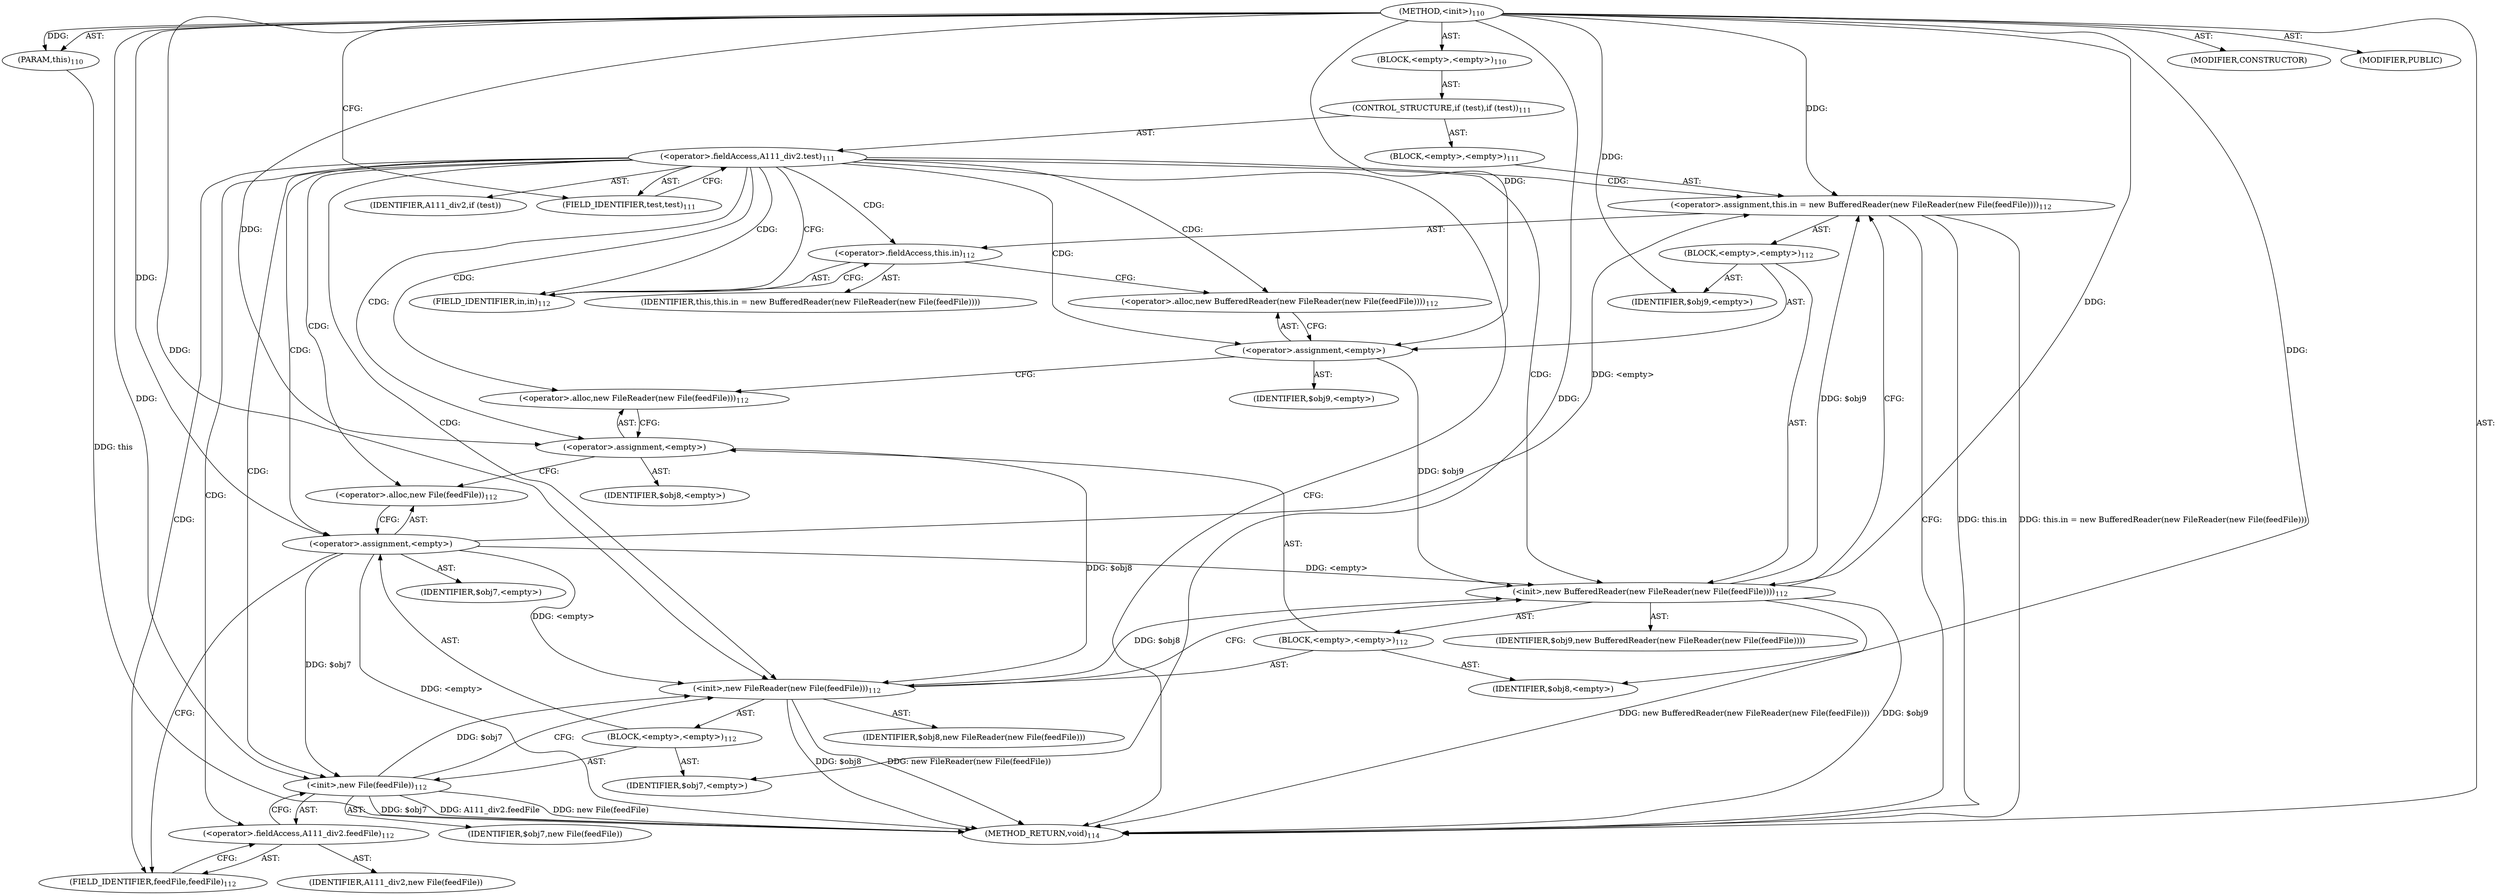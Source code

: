 digraph "&lt;init&gt;" {  
"363" [label = <(METHOD,&lt;init&gt;)<SUB>110</SUB>> ]
"364" [label = <(PARAM,this)<SUB>110</SUB>> ]
"365" [label = <(BLOCK,&lt;empty&gt;,&lt;empty&gt;)<SUB>110</SUB>> ]
"366" [label = <(CONTROL_STRUCTURE,if (test),if (test))<SUB>111</SUB>> ]
"367" [label = <(&lt;operator&gt;.fieldAccess,A111_div2.test)<SUB>111</SUB>> ]
"368" [label = <(IDENTIFIER,A111_div2,if (test))> ]
"369" [label = <(FIELD_IDENTIFIER,test,test)<SUB>111</SUB>> ]
"370" [label = <(BLOCK,&lt;empty&gt;,&lt;empty&gt;)<SUB>111</SUB>> ]
"371" [label = <(&lt;operator&gt;.assignment,this.in = new BufferedReader(new FileReader(new File(feedFile))))<SUB>112</SUB>> ]
"372" [label = <(&lt;operator&gt;.fieldAccess,this.in)<SUB>112</SUB>> ]
"373" [label = <(IDENTIFIER,this,this.in = new BufferedReader(new FileReader(new File(feedFile))))> ]
"374" [label = <(FIELD_IDENTIFIER,in,in)<SUB>112</SUB>> ]
"375" [label = <(BLOCK,&lt;empty&gt;,&lt;empty&gt;)<SUB>112</SUB>> ]
"376" [label = <(&lt;operator&gt;.assignment,&lt;empty&gt;)> ]
"377" [label = <(IDENTIFIER,$obj9,&lt;empty&gt;)> ]
"378" [label = <(&lt;operator&gt;.alloc,new BufferedReader(new FileReader(new File(feedFile))))<SUB>112</SUB>> ]
"379" [label = <(&lt;init&gt;,new BufferedReader(new FileReader(new File(feedFile))))<SUB>112</SUB>> ]
"380" [label = <(IDENTIFIER,$obj9,new BufferedReader(new FileReader(new File(feedFile))))> ]
"381" [label = <(BLOCK,&lt;empty&gt;,&lt;empty&gt;)<SUB>112</SUB>> ]
"382" [label = <(&lt;operator&gt;.assignment,&lt;empty&gt;)> ]
"383" [label = <(IDENTIFIER,$obj8,&lt;empty&gt;)> ]
"384" [label = <(&lt;operator&gt;.alloc,new FileReader(new File(feedFile)))<SUB>112</SUB>> ]
"385" [label = <(&lt;init&gt;,new FileReader(new File(feedFile)))<SUB>112</SUB>> ]
"386" [label = <(IDENTIFIER,$obj8,new FileReader(new File(feedFile)))> ]
"387" [label = <(BLOCK,&lt;empty&gt;,&lt;empty&gt;)<SUB>112</SUB>> ]
"388" [label = <(&lt;operator&gt;.assignment,&lt;empty&gt;)> ]
"389" [label = <(IDENTIFIER,$obj7,&lt;empty&gt;)> ]
"390" [label = <(&lt;operator&gt;.alloc,new File(feedFile))<SUB>112</SUB>> ]
"391" [label = <(&lt;init&gt;,new File(feedFile))<SUB>112</SUB>> ]
"392" [label = <(IDENTIFIER,$obj7,new File(feedFile))> ]
"393" [label = <(&lt;operator&gt;.fieldAccess,A111_div2.feedFile)<SUB>112</SUB>> ]
"394" [label = <(IDENTIFIER,A111_div2,new File(feedFile))> ]
"395" [label = <(FIELD_IDENTIFIER,feedFile,feedFile)<SUB>112</SUB>> ]
"396" [label = <(IDENTIFIER,$obj7,&lt;empty&gt;)> ]
"397" [label = <(IDENTIFIER,$obj8,&lt;empty&gt;)> ]
"398" [label = <(IDENTIFIER,$obj9,&lt;empty&gt;)> ]
"399" [label = <(MODIFIER,CONSTRUCTOR)> ]
"400" [label = <(MODIFIER,PUBLIC)> ]
"401" [label = <(METHOD_RETURN,void)<SUB>114</SUB>> ]
  "363" -> "364"  [ label = "AST: "] 
  "363" -> "365"  [ label = "AST: "] 
  "363" -> "399"  [ label = "AST: "] 
  "363" -> "400"  [ label = "AST: "] 
  "363" -> "401"  [ label = "AST: "] 
  "365" -> "366"  [ label = "AST: "] 
  "366" -> "367"  [ label = "AST: "] 
  "366" -> "370"  [ label = "AST: "] 
  "367" -> "368"  [ label = "AST: "] 
  "367" -> "369"  [ label = "AST: "] 
  "370" -> "371"  [ label = "AST: "] 
  "371" -> "372"  [ label = "AST: "] 
  "371" -> "375"  [ label = "AST: "] 
  "372" -> "373"  [ label = "AST: "] 
  "372" -> "374"  [ label = "AST: "] 
  "375" -> "376"  [ label = "AST: "] 
  "375" -> "379"  [ label = "AST: "] 
  "375" -> "398"  [ label = "AST: "] 
  "376" -> "377"  [ label = "AST: "] 
  "376" -> "378"  [ label = "AST: "] 
  "379" -> "380"  [ label = "AST: "] 
  "379" -> "381"  [ label = "AST: "] 
  "381" -> "382"  [ label = "AST: "] 
  "381" -> "385"  [ label = "AST: "] 
  "381" -> "397"  [ label = "AST: "] 
  "382" -> "383"  [ label = "AST: "] 
  "382" -> "384"  [ label = "AST: "] 
  "385" -> "386"  [ label = "AST: "] 
  "385" -> "387"  [ label = "AST: "] 
  "387" -> "388"  [ label = "AST: "] 
  "387" -> "391"  [ label = "AST: "] 
  "387" -> "396"  [ label = "AST: "] 
  "388" -> "389"  [ label = "AST: "] 
  "388" -> "390"  [ label = "AST: "] 
  "391" -> "392"  [ label = "AST: "] 
  "391" -> "393"  [ label = "AST: "] 
  "393" -> "394"  [ label = "AST: "] 
  "393" -> "395"  [ label = "AST: "] 
  "367" -> "401"  [ label = "CFG: "] 
  "367" -> "374"  [ label = "CFG: "] 
  "369" -> "367"  [ label = "CFG: "] 
  "371" -> "401"  [ label = "CFG: "] 
  "372" -> "378"  [ label = "CFG: "] 
  "374" -> "372"  [ label = "CFG: "] 
  "376" -> "384"  [ label = "CFG: "] 
  "379" -> "371"  [ label = "CFG: "] 
  "378" -> "376"  [ label = "CFG: "] 
  "382" -> "390"  [ label = "CFG: "] 
  "385" -> "379"  [ label = "CFG: "] 
  "384" -> "382"  [ label = "CFG: "] 
  "388" -> "395"  [ label = "CFG: "] 
  "391" -> "385"  [ label = "CFG: "] 
  "390" -> "388"  [ label = "CFG: "] 
  "393" -> "391"  [ label = "CFG: "] 
  "395" -> "393"  [ label = "CFG: "] 
  "363" -> "369"  [ label = "CFG: "] 
  "364" -> "401"  [ label = "DDG: this"] 
  "371" -> "401"  [ label = "DDG: this.in"] 
  "379" -> "401"  [ label = "DDG: $obj9"] 
  "385" -> "401"  [ label = "DDG: $obj8"] 
  "388" -> "401"  [ label = "DDG: &lt;empty&gt;"] 
  "391" -> "401"  [ label = "DDG: $obj7"] 
  "391" -> "401"  [ label = "DDG: A111_div2.feedFile"] 
  "391" -> "401"  [ label = "DDG: new File(feedFile)"] 
  "385" -> "401"  [ label = "DDG: new FileReader(new File(feedFile))"] 
  "379" -> "401"  [ label = "DDG: new BufferedReader(new FileReader(new File(feedFile)))"] 
  "371" -> "401"  [ label = "DDG: this.in = new BufferedReader(new FileReader(new File(feedFile)))"] 
  "363" -> "364"  [ label = "DDG: "] 
  "388" -> "371"  [ label = "DDG: &lt;empty&gt;"] 
  "379" -> "371"  [ label = "DDG: $obj9"] 
  "363" -> "371"  [ label = "DDG: "] 
  "363" -> "376"  [ label = "DDG: "] 
  "363" -> "398"  [ label = "DDG: "] 
  "376" -> "379"  [ label = "DDG: $obj9"] 
  "363" -> "379"  [ label = "DDG: "] 
  "388" -> "379"  [ label = "DDG: &lt;empty&gt;"] 
  "385" -> "379"  [ label = "DDG: $obj8"] 
  "363" -> "382"  [ label = "DDG: "] 
  "363" -> "397"  [ label = "DDG: "] 
  "382" -> "385"  [ label = "DDG: $obj8"] 
  "363" -> "385"  [ label = "DDG: "] 
  "388" -> "385"  [ label = "DDG: &lt;empty&gt;"] 
  "391" -> "385"  [ label = "DDG: $obj7"] 
  "363" -> "388"  [ label = "DDG: "] 
  "363" -> "396"  [ label = "DDG: "] 
  "388" -> "391"  [ label = "DDG: $obj7"] 
  "363" -> "391"  [ label = "DDG: "] 
  "367" -> "372"  [ label = "CDG: "] 
  "367" -> "376"  [ label = "CDG: "] 
  "367" -> "384"  [ label = "CDG: "] 
  "367" -> "385"  [ label = "CDG: "] 
  "367" -> "379"  [ label = "CDG: "] 
  "367" -> "382"  [ label = "CDG: "] 
  "367" -> "371"  [ label = "CDG: "] 
  "367" -> "388"  [ label = "CDG: "] 
  "367" -> "390"  [ label = "CDG: "] 
  "367" -> "393"  [ label = "CDG: "] 
  "367" -> "395"  [ label = "CDG: "] 
  "367" -> "374"  [ label = "CDG: "] 
  "367" -> "378"  [ label = "CDG: "] 
  "367" -> "391"  [ label = "CDG: "] 
}
